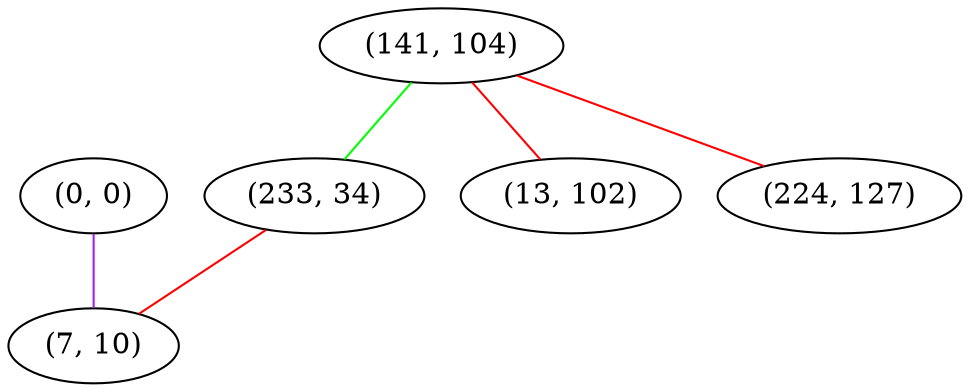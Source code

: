 graph "" {
"(0, 0)";
"(141, 104)";
"(233, 34)";
"(13, 102)";
"(224, 127)";
"(7, 10)";
"(0, 0)" -- "(7, 10)"  [color=purple, key=0, weight=4];
"(141, 104)" -- "(233, 34)"  [color=green, key=0, weight=2];
"(141, 104)" -- "(13, 102)"  [color=red, key=0, weight=1];
"(141, 104)" -- "(224, 127)"  [color=red, key=0, weight=1];
"(233, 34)" -- "(7, 10)"  [color=red, key=0, weight=1];
}
